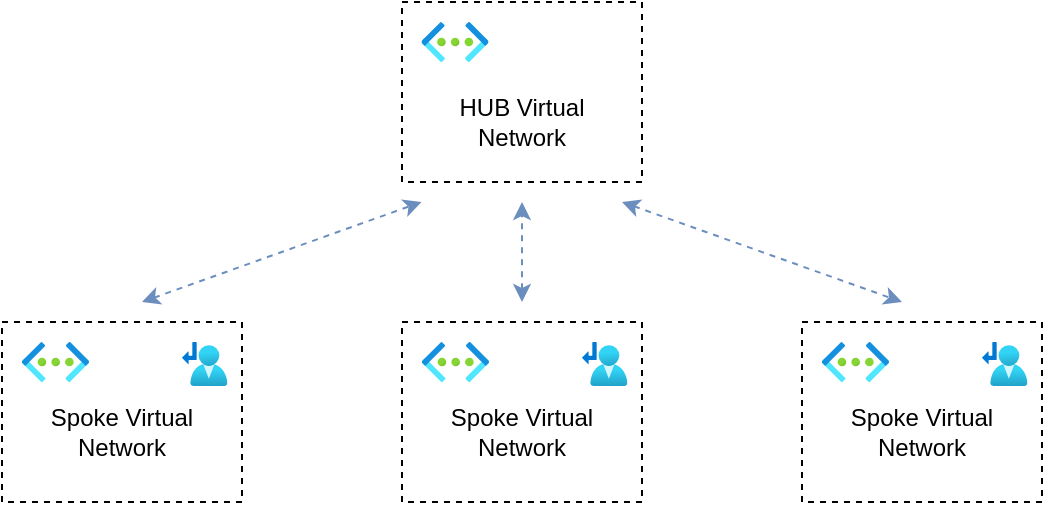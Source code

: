 <mxfile version="26.2.13" pages="2">
  <diagram name="hubVirtualNetwork" id="V0pvzqXnFK5bAlK4BD1L">
    <mxGraphModel dx="1044" dy="562" grid="1" gridSize="10" guides="1" tooltips="1" connect="1" arrows="1" fold="1" page="1" pageScale="1" pageWidth="850" pageHeight="1100" math="0" shadow="0">
      <root>
        <mxCell id="0" />
        <mxCell id="1" parent="0" />
        <mxCell id="G17Rezocz1zyg59zB00v-3" value="" style="rounded=0;whiteSpace=wrap;html=1;dashed=1;" vertex="1" parent="1">
          <mxGeometry x="120" y="280" width="120" height="90" as="geometry" />
        </mxCell>
        <mxCell id="SzBSsbNIgU5acUOj20ld-1" value="" style="rounded=0;whiteSpace=wrap;html=1;dashed=1;" parent="1" vertex="1">
          <mxGeometry x="320" y="120" width="120" height="90" as="geometry" />
        </mxCell>
        <mxCell id="SzBSsbNIgU5acUOj20ld-2" value="" style="image;aspect=fixed;html=1;points=[];align=center;fontSize=12;image=img/lib/azure2/networking/Virtual_Networks.svg;" parent="1" vertex="1">
          <mxGeometry x="329.75" y="130" width="33.5" height="20" as="geometry" />
        </mxCell>
        <mxCell id="SzBSsbNIgU5acUOj20ld-3" value="HUB Virtual Network" style="text;strokeColor=none;align=center;fillColor=none;html=1;verticalAlign=middle;whiteSpace=wrap;rounded=0;" parent="1" vertex="1">
          <mxGeometry x="340" y="165" width="80" height="30" as="geometry" />
        </mxCell>
        <mxCell id="8IHM02-2g00QuZxhu5uI-4" value="" style="image;aspect=fixed;html=1;points=[];align=center;fontSize=12;image=img/lib/azure2/networking/Route_Tables.svg;" parent="1" vertex="1">
          <mxGeometry x="210.0" y="290" width="22.71" height="22" as="geometry" />
        </mxCell>
        <mxCell id="8AGpeRbcHpc9Le4n34yA-1" value="Spoke Virtual Network" style="text;strokeColor=none;align=center;fillColor=none;html=1;verticalAlign=middle;whiteSpace=wrap;rounded=0;" vertex="1" parent="1">
          <mxGeometry x="140" y="320" width="80" height="30" as="geometry" />
        </mxCell>
        <mxCell id="8AGpeRbcHpc9Le4n34yA-2" value="" style="image;aspect=fixed;html=1;points=[];align=center;fontSize=12;image=img/lib/azure2/networking/Virtual_Networks.svg;" vertex="1" parent="1">
          <mxGeometry x="130" y="290" width="33.5" height="20" as="geometry" />
        </mxCell>
        <mxCell id="8AGpeRbcHpc9Le4n34yA-3" value="" style="rounded=0;whiteSpace=wrap;html=1;dashed=1;" vertex="1" parent="1">
          <mxGeometry x="320" y="280" width="120" height="90" as="geometry" />
        </mxCell>
        <mxCell id="8AGpeRbcHpc9Le4n34yA-4" value="" style="image;aspect=fixed;html=1;points=[];align=center;fontSize=12;image=img/lib/azure2/networking/Route_Tables.svg;" vertex="1" parent="1">
          <mxGeometry x="410" y="290" width="22.71" height="22" as="geometry" />
        </mxCell>
        <mxCell id="8AGpeRbcHpc9Le4n34yA-5" value="Spoke Virtual Network" style="text;strokeColor=none;align=center;fillColor=none;html=1;verticalAlign=middle;whiteSpace=wrap;rounded=0;" vertex="1" parent="1">
          <mxGeometry x="340" y="320" width="80" height="30" as="geometry" />
        </mxCell>
        <mxCell id="8AGpeRbcHpc9Le4n34yA-6" value="" style="image;aspect=fixed;html=1;points=[];align=center;fontSize=12;image=img/lib/azure2/networking/Virtual_Networks.svg;" vertex="1" parent="1">
          <mxGeometry x="330" y="290" width="33.5" height="20" as="geometry" />
        </mxCell>
        <mxCell id="8AGpeRbcHpc9Le4n34yA-7" value="" style="rounded=0;whiteSpace=wrap;html=1;dashed=1;" vertex="1" parent="1">
          <mxGeometry x="520" y="280" width="120" height="90" as="geometry" />
        </mxCell>
        <mxCell id="8AGpeRbcHpc9Le4n34yA-8" value="" style="image;aspect=fixed;html=1;points=[];align=center;fontSize=12;image=img/lib/azure2/networking/Route_Tables.svg;" vertex="1" parent="1">
          <mxGeometry x="610" y="290" width="22.71" height="22" as="geometry" />
        </mxCell>
        <mxCell id="8AGpeRbcHpc9Le4n34yA-9" value="Spoke Virtual Network" style="text;strokeColor=none;align=center;fillColor=none;html=1;verticalAlign=middle;whiteSpace=wrap;rounded=0;" vertex="1" parent="1">
          <mxGeometry x="540" y="320" width="80" height="30" as="geometry" />
        </mxCell>
        <mxCell id="8AGpeRbcHpc9Le4n34yA-10" value="" style="image;aspect=fixed;html=1;points=[];align=center;fontSize=12;image=img/lib/azure2/networking/Virtual_Networks.svg;" vertex="1" parent="1">
          <mxGeometry x="530" y="290" width="33.5" height="20" as="geometry" />
        </mxCell>
        <mxCell id="8AGpeRbcHpc9Le4n34yA-11" value="" style="endArrow=classic;startArrow=classic;html=1;rounded=0;fillColor=#dae8fc;strokeColor=#6c8ebf;dashed=1;" edge="1" parent="1">
          <mxGeometry width="50" height="50" relative="1" as="geometry">
            <mxPoint x="190" y="270" as="sourcePoint" />
            <mxPoint x="329.75" y="220" as="targetPoint" />
          </mxGeometry>
        </mxCell>
        <mxCell id="8AGpeRbcHpc9Le4n34yA-12" value="" style="endArrow=classic;startArrow=classic;html=1;rounded=0;fillColor=#dae8fc;strokeColor=#6c8ebf;dashed=1;" edge="1" parent="1">
          <mxGeometry width="50" height="50" relative="1" as="geometry">
            <mxPoint x="430" y="220" as="sourcePoint" />
            <mxPoint x="570" y="270" as="targetPoint" />
          </mxGeometry>
        </mxCell>
        <mxCell id="8AGpeRbcHpc9Le4n34yA-13" value="" style="endArrow=classic;startArrow=classic;html=1;rounded=0;fillColor=#dae8fc;strokeColor=#6c8ebf;dashed=1;" edge="1" parent="1">
          <mxGeometry width="50" height="50" relative="1" as="geometry">
            <mxPoint x="380" y="270" as="sourcePoint" />
            <mxPoint x="380" y="220" as="targetPoint" />
          </mxGeometry>
        </mxCell>
      </root>
    </mxGraphModel>
  </diagram>
  <diagram id="VdQ6MAHld9TvuAuTd4kw" name="virtualWan">
    <mxGraphModel dx="1044" dy="562" grid="1" gridSize="10" guides="1" tooltips="1" connect="1" arrows="1" fold="1" page="1" pageScale="1" pageWidth="850" pageHeight="1100" math="0" shadow="0">
      <root>
        <mxCell id="0" />
        <mxCell id="1" parent="0" />
        <mxCell id="J2kcwH8CixweF59pTDtv-19" value="" style="rounded=0;whiteSpace=wrap;html=1;dashed=1;" parent="1" vertex="1">
          <mxGeometry x="200" y="80" width="320" height="120" as="geometry" />
        </mxCell>
        <mxCell id="J2kcwH8CixweF59pTDtv-3" value="Virtual HUB&amp;nbsp;" style="text;strokeColor=none;align=center;fillColor=none;html=1;verticalAlign=middle;whiteSpace=wrap;rounded=0;" parent="1" vertex="1">
          <mxGeometry x="325" y="154" width="70" height="30" as="geometry" />
        </mxCell>
        <mxCell id="J2kcwH8CixweF59pTDtv-20" value="" style="image;aspect=fixed;html=1;points=[];align=center;fontSize=12;image=img/lib/azure2/networking/Virtual_WAN_Hub.svg;" parent="1" vertex="1">
          <mxGeometry x="337.65" y="110" width="44.69" height="44" as="geometry" />
        </mxCell>
        <mxCell id="J2kcwH8CixweF59pTDtv-21" value="" style="image;sketch=0;aspect=fixed;html=1;points=[];align=center;fontSize=12;image=img/lib/mscae/Virtual_WANs.svg;" parent="1" vertex="1">
          <mxGeometry x="220" y="70" width="30" height="30" as="geometry" />
        </mxCell>
        <mxCell id="RoEmGKjukc3FFuC4irwp-1" value="" style="rounded=0;whiteSpace=wrap;html=1;dashed=1;" vertex="1" parent="1">
          <mxGeometry x="80" y="280" width="120" height="90" as="geometry" />
        </mxCell>
        <mxCell id="RoEmGKjukc3FFuC4irwp-2" value="" style="image;aspect=fixed;html=1;points=[];align=center;fontSize=12;image=img/lib/azure2/networking/Route_Tables.svg;" vertex="1" parent="1">
          <mxGeometry x="170" y="290" width="22.71" height="22" as="geometry" />
        </mxCell>
        <mxCell id="RoEmGKjukc3FFuC4irwp-3" value="" style="image;aspect=fixed;html=1;points=[];align=center;fontSize=12;image=img/lib/azure2/networking/Virtual_Networks.svg;" vertex="1" parent="1">
          <mxGeometry x="90" y="290" width="33.5" height="20" as="geometry" />
        </mxCell>
        <mxCell id="KugWOnecY694NJaBdK2E-1" value="Spoke Virtual Network" style="text;strokeColor=none;align=center;fillColor=none;html=1;verticalAlign=middle;whiteSpace=wrap;rounded=0;" vertex="1" parent="1">
          <mxGeometry x="80" y="320" width="120" height="30" as="geometry" />
        </mxCell>
        <mxCell id="ha1caSoCFvY4Suuhu9xZ-1" value="" style="rounded=0;whiteSpace=wrap;html=1;dashed=1;" vertex="1" parent="1">
          <mxGeometry x="300" y="280" width="120" height="90" as="geometry" />
        </mxCell>
        <mxCell id="ha1caSoCFvY4Suuhu9xZ-2" value="" style="image;aspect=fixed;html=1;points=[];align=center;fontSize=12;image=img/lib/azure2/networking/Route_Tables.svg;" vertex="1" parent="1">
          <mxGeometry x="390" y="290" width="22.71" height="22" as="geometry" />
        </mxCell>
        <mxCell id="ha1caSoCFvY4Suuhu9xZ-3" value="" style="image;aspect=fixed;html=1;points=[];align=center;fontSize=12;image=img/lib/azure2/networking/Virtual_Networks.svg;" vertex="1" parent="1">
          <mxGeometry x="310" y="290" width="33.5" height="20" as="geometry" />
        </mxCell>
        <mxCell id="ha1caSoCFvY4Suuhu9xZ-4" value="Spoke Virtual Network" style="text;strokeColor=none;align=center;fillColor=none;html=1;verticalAlign=middle;whiteSpace=wrap;rounded=0;" vertex="1" parent="1">
          <mxGeometry x="300" y="320" width="120" height="30" as="geometry" />
        </mxCell>
        <mxCell id="ha1caSoCFvY4Suuhu9xZ-5" value="" style="rounded=0;whiteSpace=wrap;html=1;dashed=1;" vertex="1" parent="1">
          <mxGeometry x="520" y="280" width="120" height="90" as="geometry" />
        </mxCell>
        <mxCell id="ha1caSoCFvY4Suuhu9xZ-6" value="" style="image;aspect=fixed;html=1;points=[];align=center;fontSize=12;image=img/lib/azure2/networking/Route_Tables.svg;" vertex="1" parent="1">
          <mxGeometry x="610" y="290" width="22.71" height="22" as="geometry" />
        </mxCell>
        <mxCell id="ha1caSoCFvY4Suuhu9xZ-7" value="" style="image;aspect=fixed;html=1;points=[];align=center;fontSize=12;image=img/lib/azure2/networking/Virtual_Networks.svg;" vertex="1" parent="1">
          <mxGeometry x="530" y="290" width="33.5" height="20" as="geometry" />
        </mxCell>
        <mxCell id="ha1caSoCFvY4Suuhu9xZ-8" value="Spoke Virtual Network" style="text;strokeColor=none;align=center;fillColor=none;html=1;verticalAlign=middle;whiteSpace=wrap;rounded=0;" vertex="1" parent="1">
          <mxGeometry x="520" y="320" width="120" height="30" as="geometry" />
        </mxCell>
        <mxCell id="GxYrWvn9-tfn_gBZAKMv-1" value="" style="endArrow=classic;startArrow=classic;html=1;rounded=0;fillColor=#dae8fc;strokeColor=#6c8ebf;dashed=1;" edge="1" parent="1">
          <mxGeometry width="50" height="50" relative="1" as="geometry">
            <mxPoint x="140" y="270" as="sourcePoint" />
            <mxPoint x="279.75" y="220" as="targetPoint" />
          </mxGeometry>
        </mxCell>
        <mxCell id="oFn7edFyhZ_blRS1Clfx-1" value="" style="endArrow=classic;startArrow=classic;html=1;rounded=0;fillColor=#dae8fc;strokeColor=#6c8ebf;dashed=1;" edge="1" parent="1">
          <mxGeometry width="50" height="50" relative="1" as="geometry">
            <mxPoint x="359.5" y="270" as="sourcePoint" />
            <mxPoint x="359.5" y="220" as="targetPoint" />
          </mxGeometry>
        </mxCell>
        <mxCell id="XZGq06_XRQxmruax-C11-1" value="" style="endArrow=classic;startArrow=classic;html=1;rounded=0;fillColor=#dae8fc;strokeColor=#6c8ebf;dashed=1;" edge="1" parent="1">
          <mxGeometry width="50" height="50" relative="1" as="geometry">
            <mxPoint x="430" y="220" as="sourcePoint" />
            <mxPoint x="570" y="270" as="targetPoint" />
          </mxGeometry>
        </mxCell>
      </root>
    </mxGraphModel>
  </diagram>
</mxfile>
